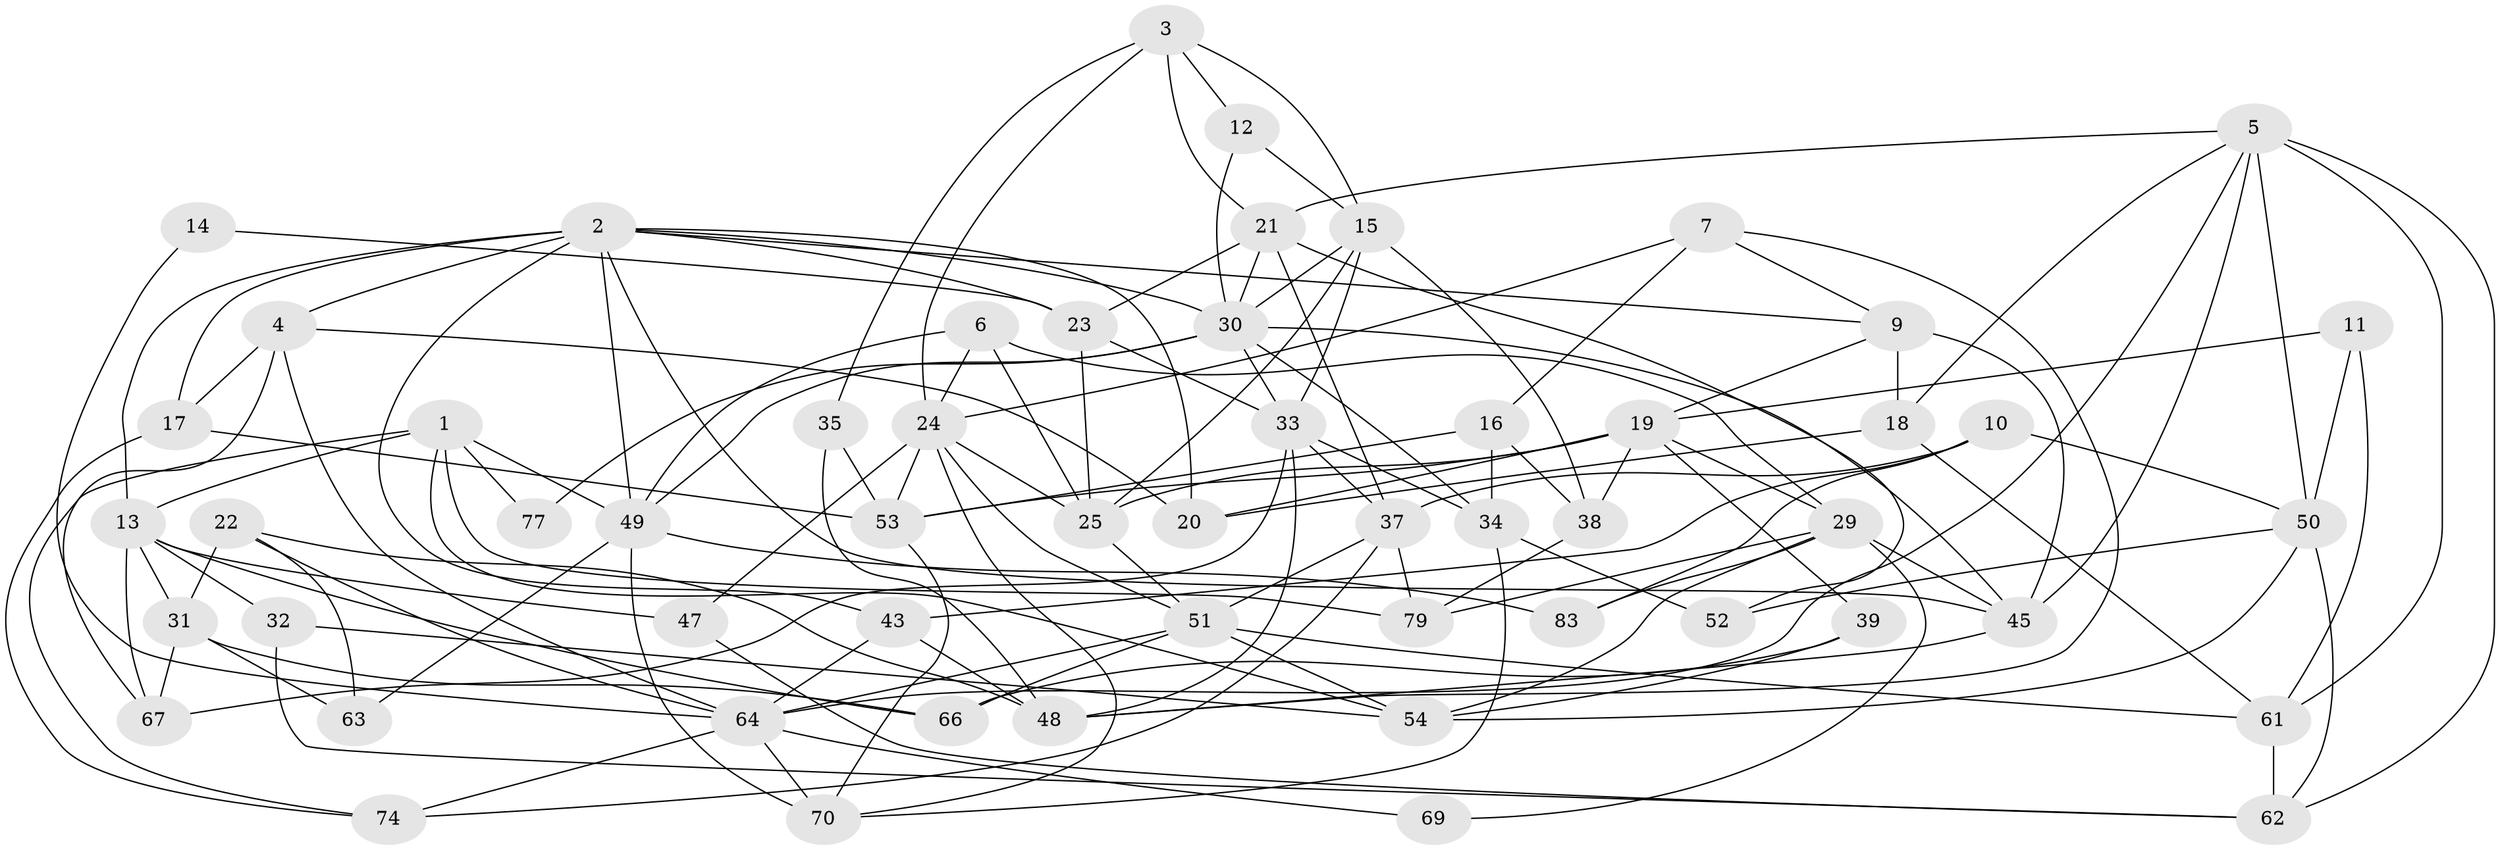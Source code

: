 // original degree distribution, {5: 0.2, 8: 0.011111111111111112, 4: 0.34444444444444444, 3: 0.2777777777777778, 2: 0.07777777777777778, 6: 0.07777777777777778, 7: 0.011111111111111112}
// Generated by graph-tools (version 1.1) at 2025/41/03/06/25 10:41:57]
// undirected, 56 vertices, 140 edges
graph export_dot {
graph [start="1"]
  node [color=gray90,style=filled];
  1 [super="+42"];
  2 [super="+44"];
  3 [super="+28"];
  4 [super="+8"];
  5 [super="+84"];
  6 [super="+60"];
  7 [super="+27"];
  9 [super="+78"];
  10 [super="+65"];
  11;
  12;
  13 [super="+76"];
  14;
  15;
  16;
  17;
  18 [super="+26"];
  19 [super="+56"];
  20 [super="+86"];
  21 [super="+40"];
  22;
  23 [super="+73"];
  24 [super="+41"];
  25 [super="+46"];
  29 [super="+36"];
  30 [super="+89"];
  31 [super="+88"];
  32;
  33 [super="+90"];
  34;
  35;
  37 [super="+75"];
  38 [super="+87"];
  39;
  43 [super="+58"];
  45 [super="+80"];
  47;
  48 [super="+72"];
  49 [super="+81"];
  50 [super="+71"];
  51 [super="+57"];
  52 [super="+59"];
  53 [super="+55"];
  54 [super="+85"];
  61 [super="+68"];
  62;
  63;
  64 [super="+82"];
  66;
  67;
  69;
  70;
  74;
  77;
  79;
  83;
  1 -- 74;
  1 -- 13;
  1 -- 77;
  1 -- 49;
  1 -- 79;
  1 -- 54;
  2 -- 30;
  2 -- 43;
  2 -- 4;
  2 -- 9;
  2 -- 17;
  2 -- 45;
  2 -- 23;
  2 -- 20;
  2 -- 49;
  2 -- 13;
  3 -- 21;
  3 -- 12;
  3 -- 24;
  3 -- 35;
  3 -- 15;
  4 -- 67;
  4 -- 64;
  4 -- 17;
  4 -- 20;
  5 -- 50 [weight=2];
  5 -- 64;
  5 -- 45;
  5 -- 18;
  5 -- 21;
  5 -- 61;
  5 -- 62;
  6 -- 29;
  6 -- 24;
  6 -- 49;
  6 -- 25;
  7 -- 16;
  7 -- 48;
  7 -- 24;
  7 -- 9;
  9 -- 19;
  9 -- 45;
  9 -- 18;
  10 -- 83;
  10 -- 43 [weight=2];
  10 -- 37;
  10 -- 50;
  11 -- 50;
  11 -- 61;
  11 -- 19;
  12 -- 15;
  12 -- 30;
  13 -- 66;
  13 -- 67;
  13 -- 32;
  13 -- 31;
  13 -- 47;
  14 -- 64;
  14 -- 23;
  15 -- 33;
  15 -- 25;
  15 -- 38;
  15 -- 30;
  16 -- 34;
  16 -- 38;
  16 -- 53;
  17 -- 74;
  17 -- 53;
  18 -- 61;
  18 -- 20;
  19 -- 25;
  19 -- 29;
  19 -- 39;
  19 -- 20;
  19 -- 53 [weight=2];
  19 -- 38;
  21 -- 23;
  21 -- 30;
  21 -- 37;
  21 -- 52;
  22 -- 64;
  22 -- 63;
  22 -- 48;
  22 -- 31;
  23 -- 33 [weight=2];
  23 -- 25;
  24 -- 25;
  24 -- 47;
  24 -- 70;
  24 -- 53;
  24 -- 51;
  25 -- 51;
  29 -- 69;
  29 -- 83;
  29 -- 54;
  29 -- 79;
  29 -- 45;
  30 -- 45;
  30 -- 33;
  30 -- 34;
  30 -- 49;
  30 -- 77;
  31 -- 67;
  31 -- 63;
  31 -- 66;
  32 -- 62;
  32 -- 54;
  33 -- 34;
  33 -- 48;
  33 -- 67;
  33 -- 37;
  34 -- 70;
  34 -- 52;
  35 -- 48;
  35 -- 53;
  37 -- 74;
  37 -- 79;
  37 -- 51;
  38 -- 79;
  39 -- 66;
  39 -- 54;
  43 -- 64;
  43 -- 48 [weight=2];
  45 -- 48;
  47 -- 62;
  49 -- 83;
  49 -- 63;
  49 -- 70;
  50 -- 62;
  50 -- 54;
  50 -- 52;
  51 -- 66;
  51 -- 64;
  51 -- 61;
  51 -- 54;
  53 -- 70;
  61 -- 62;
  64 -- 69;
  64 -- 70;
  64 -- 74;
}

